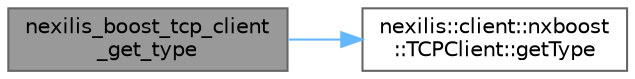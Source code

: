 digraph "nexilis_boost_tcp_client_get_type"
{
 // LATEX_PDF_SIZE
  bgcolor="transparent";
  edge [fontname=Helvetica,fontsize=10,labelfontname=Helvetica,labelfontsize=10];
  node [fontname=Helvetica,fontsize=10,shape=box,height=0.2,width=0.4];
  rankdir="LR";
  Node1 [id="Node000001",label="nexilis_boost_tcp_client\l_get_type",height=0.2,width=0.4,color="gray40", fillcolor="grey60", style="filled", fontcolor="black",tooltip=" "];
  Node1 -> Node2 [id="edge1_Node000001_Node000002",color="steelblue1",style="solid",tooltip=" "];
  Node2 [id="Node000002",label="nexilis::client::nxboost\l::TCPClient::getType",height=0.2,width=0.4,color="grey40", fillcolor="white", style="filled",URL="$d1/d21/classnexilis_1_1client_1_1nxboost_1_1TCPClient.html#ae47a81f22072a6d015254cd071199bfb",tooltip="Protocol::getType() implementation."];
}
